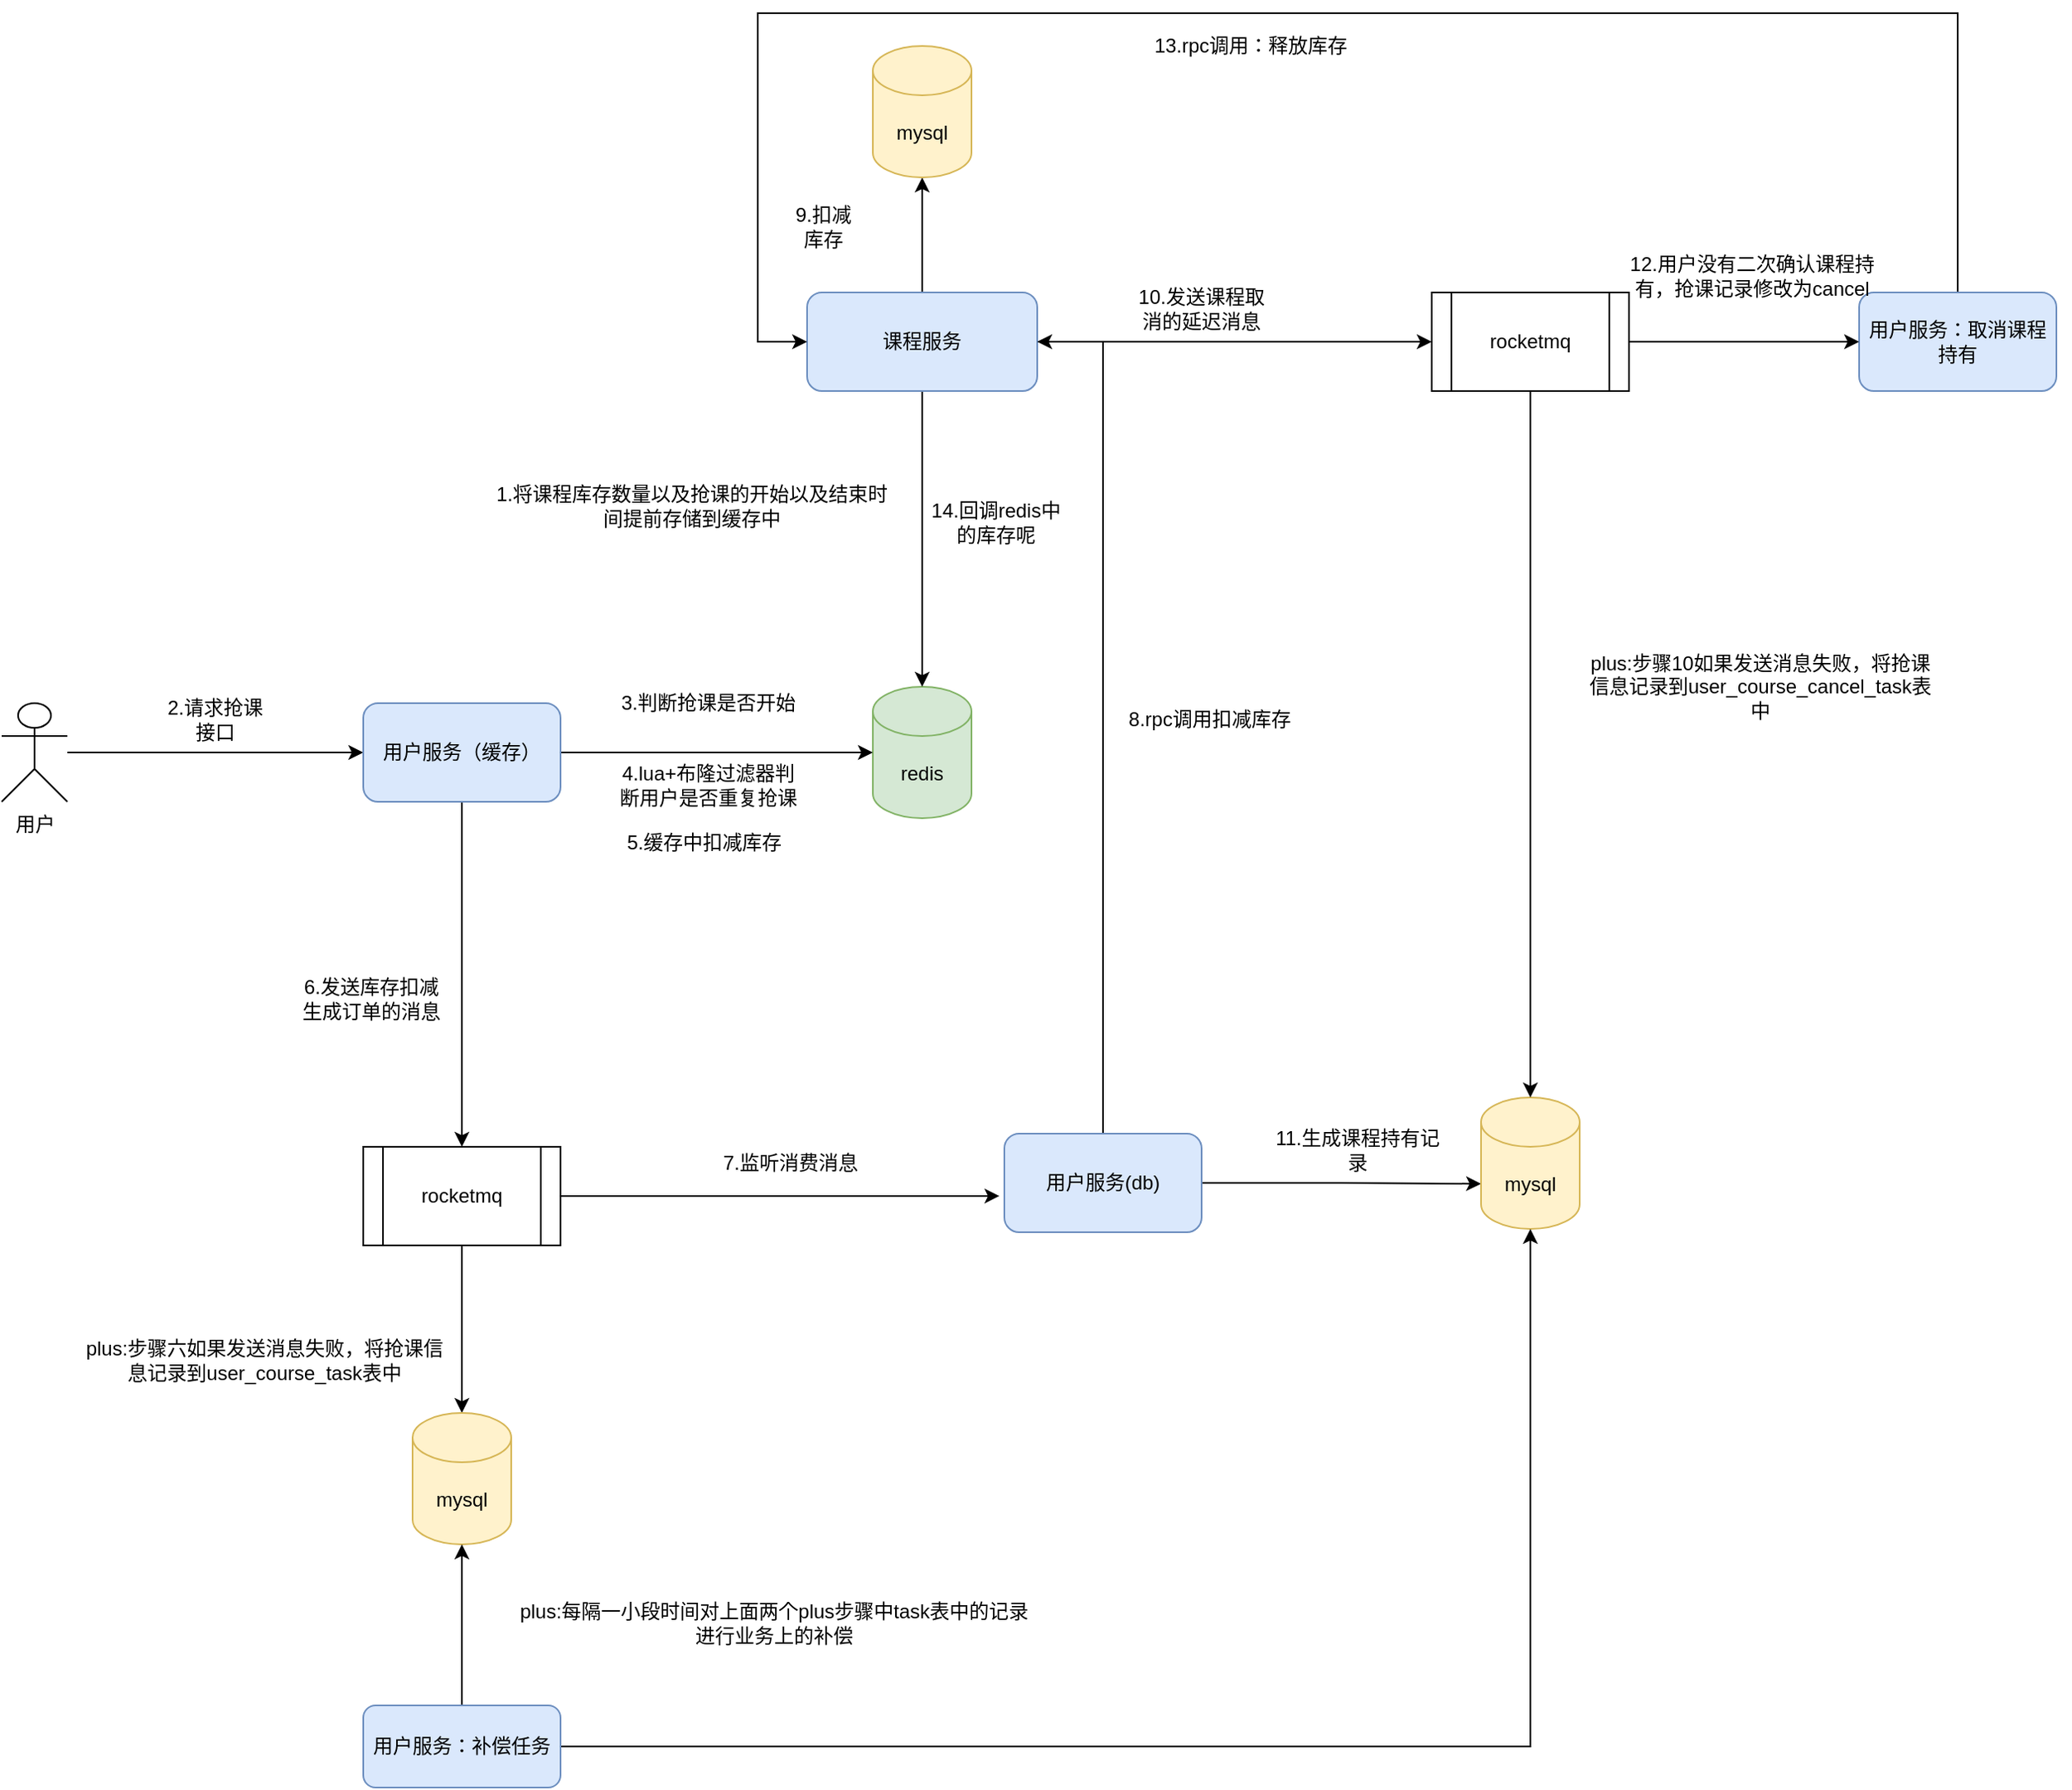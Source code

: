 <mxfile version="14.6.12" type="github">
  <diagram id="kXIEVZA1hbExhX5Ozc5R" name="Page-1">
    <mxGraphModel dx="1422" dy="794" grid="1" gridSize="10" guides="1" tooltips="1" connect="1" arrows="1" fold="1" page="1" pageScale="1" pageWidth="1169" pageHeight="1654" math="0" shadow="0">
      <root>
        <mxCell id="0" />
        <mxCell id="1" parent="0" />
        <mxCell id="2bao1KNZBaHZsBBibMB4-11" style="edgeStyle=orthogonalEdgeStyle;rounded=0;orthogonalLoop=1;jettySize=auto;html=1;" parent="1" source="Q6ypxZt8FOQjwD9Kqvpz-1" target="2bao1KNZBaHZsBBibMB4-10" edge="1">
          <mxGeometry relative="1" as="geometry" />
        </mxCell>
        <mxCell id="Q6ypxZt8FOQjwD9Kqvpz-1" value="用户" style="shape=umlActor;verticalLabelPosition=bottom;verticalAlign=top;html=1;outlineConnect=0;" parent="1" vertex="1">
          <mxGeometry x="150" y="570" width="40" height="60" as="geometry" />
        </mxCell>
        <mxCell id="Q6ypxZt8FOQjwD9Kqvpz-2" value="redis" style="shape=cylinder3;whiteSpace=wrap;html=1;boundedLbl=1;backgroundOutline=1;size=15;fillColor=#d5e8d4;strokeColor=#82b366;" parent="1" vertex="1">
          <mxGeometry x="680" y="560" width="60" height="80" as="geometry" />
        </mxCell>
        <mxCell id="2bao1KNZBaHZsBBibMB4-15" style="edgeStyle=orthogonalEdgeStyle;rounded=0;orthogonalLoop=1;jettySize=auto;html=1;entryX=0.5;entryY=0;entryDx=0;entryDy=0;entryPerimeter=0;" parent="1" source="2bao1KNZBaHZsBBibMB4-2" target="Q6ypxZt8FOQjwD9Kqvpz-2" edge="1">
          <mxGeometry relative="1" as="geometry" />
        </mxCell>
        <mxCell id="2bao1KNZBaHZsBBibMB4-35" style="edgeStyle=orthogonalEdgeStyle;rounded=0;orthogonalLoop=1;jettySize=auto;html=1;" parent="1" source="2bao1KNZBaHZsBBibMB4-2" target="2bao1KNZBaHZsBBibMB4-34" edge="1">
          <mxGeometry relative="1" as="geometry" />
        </mxCell>
        <mxCell id="ttUImaUG-qOcMs-I1aNu-3" style="edgeStyle=orthogonalEdgeStyle;rounded=0;orthogonalLoop=1;jettySize=auto;html=1;entryX=0;entryY=0.5;entryDx=0;entryDy=0;" parent="1" source="2bao1KNZBaHZsBBibMB4-2" target="ttUImaUG-qOcMs-I1aNu-2" edge="1">
          <mxGeometry relative="1" as="geometry" />
        </mxCell>
        <mxCell id="2bao1KNZBaHZsBBibMB4-2" value="课程服务" style="rounded=1;whiteSpace=wrap;html=1;fillColor=#dae8fc;strokeColor=#6c8ebf;" parent="1" vertex="1">
          <mxGeometry x="640" y="320" width="140" height="60" as="geometry" />
        </mxCell>
        <mxCell id="2bao1KNZBaHZsBBibMB4-9" value="1.将课程库存数量以及抢课的开始以及结束时间提前存储到缓存中" style="text;html=1;strokeColor=none;fillColor=none;align=center;verticalAlign=middle;whiteSpace=wrap;rounded=0;" parent="1" vertex="1">
          <mxGeometry x="450" y="420" width="240" height="60" as="geometry" />
        </mxCell>
        <mxCell id="2bao1KNZBaHZsBBibMB4-13" style="edgeStyle=orthogonalEdgeStyle;rounded=0;orthogonalLoop=1;jettySize=auto;html=1;" parent="1" source="2bao1KNZBaHZsBBibMB4-10" target="Q6ypxZt8FOQjwD9Kqvpz-2" edge="1">
          <mxGeometry relative="1" as="geometry" />
        </mxCell>
        <mxCell id="2bao1KNZBaHZsBBibMB4-20" style="edgeStyle=orthogonalEdgeStyle;rounded=0;orthogonalLoop=1;jettySize=auto;html=1;entryX=0.5;entryY=0;entryDx=0;entryDy=0;" parent="1" source="2bao1KNZBaHZsBBibMB4-10" target="2bao1KNZBaHZsBBibMB4-19" edge="1">
          <mxGeometry relative="1" as="geometry" />
        </mxCell>
        <mxCell id="2bao1KNZBaHZsBBibMB4-10" value="用户服务（缓存）" style="rounded=1;whiteSpace=wrap;html=1;fillColor=#dae8fc;strokeColor=#6c8ebf;" parent="1" vertex="1">
          <mxGeometry x="370" y="570" width="120" height="60" as="geometry" />
        </mxCell>
        <mxCell id="2bao1KNZBaHZsBBibMB4-12" value="2.请求抢课接口" style="text;html=1;strokeColor=none;fillColor=none;align=center;verticalAlign=middle;whiteSpace=wrap;rounded=0;" parent="1" vertex="1">
          <mxGeometry x="250" y="570" width="60" height="20" as="geometry" />
        </mxCell>
        <mxCell id="2bao1KNZBaHZsBBibMB4-14" value="3.判断抢课是否开始" style="text;html=1;strokeColor=none;fillColor=none;align=center;verticalAlign=middle;whiteSpace=wrap;rounded=0;" parent="1" vertex="1">
          <mxGeometry x="520" y="560" width="120" height="20" as="geometry" />
        </mxCell>
        <mxCell id="2bao1KNZBaHZsBBibMB4-17" value="4.lua+布隆过滤器判断用户是否重复抢课" style="text;html=1;strokeColor=none;fillColor=none;align=center;verticalAlign=middle;whiteSpace=wrap;rounded=0;" parent="1" vertex="1">
          <mxGeometry x="525" y="610" width="110" height="20" as="geometry" />
        </mxCell>
        <mxCell id="2bao1KNZBaHZsBBibMB4-18" value="5.缓存中扣减库存" style="text;html=1;strokeColor=none;fillColor=none;align=center;verticalAlign=middle;whiteSpace=wrap;rounded=0;" parent="1" vertex="1">
          <mxGeometry x="525" y="640" width="105" height="30" as="geometry" />
        </mxCell>
        <mxCell id="2bao1KNZBaHZsBBibMB4-26" style="edgeStyle=orthogonalEdgeStyle;rounded=0;orthogonalLoop=1;jettySize=auto;html=1;entryX=-0.025;entryY=0.633;entryDx=0;entryDy=0;entryPerimeter=0;" parent="1" source="2bao1KNZBaHZsBBibMB4-19" target="2bao1KNZBaHZsBBibMB4-24" edge="1">
          <mxGeometry relative="1" as="geometry" />
        </mxCell>
        <mxCell id="2bao1KNZBaHZsBBibMB4-40" style="edgeStyle=orthogonalEdgeStyle;rounded=0;orthogonalLoop=1;jettySize=auto;html=1;exitX=0.5;exitY=1;exitDx=0;exitDy=0;" parent="1" source="2bao1KNZBaHZsBBibMB4-19" target="2bao1KNZBaHZsBBibMB4-39" edge="1">
          <mxGeometry relative="1" as="geometry" />
        </mxCell>
        <mxCell id="2bao1KNZBaHZsBBibMB4-19" value="rocketmq" style="shape=process;whiteSpace=wrap;html=1;backgroundOutline=1;" parent="1" vertex="1">
          <mxGeometry x="370" y="840" width="120" height="60" as="geometry" />
        </mxCell>
        <mxCell id="2bao1KNZBaHZsBBibMB4-21" value="6.发送库存扣减生成订单的消息" style="text;html=1;strokeColor=none;fillColor=none;align=center;verticalAlign=middle;whiteSpace=wrap;rounded=0;" parent="1" vertex="1">
          <mxGeometry x="330" y="740" width="90" height="20" as="geometry" />
        </mxCell>
        <mxCell id="2bao1KNZBaHZsBBibMB4-23" value="7.监听消费消息" style="text;html=1;strokeColor=none;fillColor=none;align=center;verticalAlign=middle;whiteSpace=wrap;rounded=0;" parent="1" vertex="1">
          <mxGeometry x="580" y="840" width="100" height="20" as="geometry" />
        </mxCell>
        <mxCell id="2bao1KNZBaHZsBBibMB4-28" style="edgeStyle=orthogonalEdgeStyle;rounded=0;orthogonalLoop=1;jettySize=auto;html=1;entryX=1;entryY=0.5;entryDx=0;entryDy=0;" parent="1" source="2bao1KNZBaHZsBBibMB4-24" target="2bao1KNZBaHZsBBibMB4-2" edge="1">
          <mxGeometry relative="1" as="geometry" />
        </mxCell>
        <mxCell id="2bao1KNZBaHZsBBibMB4-31" style="edgeStyle=orthogonalEdgeStyle;rounded=0;orthogonalLoop=1;jettySize=auto;html=1;entryX=0;entryY=0;entryDx=0;entryDy=52.5;entryPerimeter=0;" parent="1" source="2bao1KNZBaHZsBBibMB4-24" target="2bao1KNZBaHZsBBibMB4-30" edge="1">
          <mxGeometry relative="1" as="geometry" />
        </mxCell>
        <mxCell id="2bao1KNZBaHZsBBibMB4-24" value="用户服务(db)" style="rounded=1;whiteSpace=wrap;html=1;fillColor=#dae8fc;strokeColor=#6c8ebf;" parent="1" vertex="1">
          <mxGeometry x="760" y="832" width="120" height="60" as="geometry" />
        </mxCell>
        <mxCell id="2bao1KNZBaHZsBBibMB4-29" value="8.rpc调用扣减库存" style="text;html=1;strokeColor=none;fillColor=none;align=center;verticalAlign=middle;whiteSpace=wrap;rounded=0;" parent="1" vertex="1">
          <mxGeometry x="830" y="570" width="110" height="20" as="geometry" />
        </mxCell>
        <mxCell id="2bao1KNZBaHZsBBibMB4-30" value="mysql" style="shape=cylinder3;whiteSpace=wrap;html=1;boundedLbl=1;backgroundOutline=1;size=15;fillColor=#fff2cc;strokeColor=#d6b656;" parent="1" vertex="1">
          <mxGeometry x="1050" y="810" width="60" height="80" as="geometry" />
        </mxCell>
        <mxCell id="2bao1KNZBaHZsBBibMB4-32" value="11.生成课程持有记录" style="text;html=1;strokeColor=none;fillColor=none;align=center;verticalAlign=middle;whiteSpace=wrap;rounded=0;" parent="1" vertex="1">
          <mxGeometry x="920" y="832" width="110" height="20" as="geometry" />
        </mxCell>
        <mxCell id="2bao1KNZBaHZsBBibMB4-34" value="mysql" style="shape=cylinder3;whiteSpace=wrap;html=1;boundedLbl=1;backgroundOutline=1;size=15;fillColor=#fff2cc;strokeColor=#d6b656;" parent="1" vertex="1">
          <mxGeometry x="680" y="170" width="60" height="80" as="geometry" />
        </mxCell>
        <mxCell id="2bao1KNZBaHZsBBibMB4-36" value="9.扣减库存" style="text;html=1;strokeColor=none;fillColor=none;align=center;verticalAlign=middle;whiteSpace=wrap;rounded=0;" parent="1" vertex="1">
          <mxGeometry x="630" y="270" width="40" height="20" as="geometry" />
        </mxCell>
        <mxCell id="2bao1KNZBaHZsBBibMB4-39" value="mysql" style="shape=cylinder3;whiteSpace=wrap;html=1;boundedLbl=1;backgroundOutline=1;size=15;fillColor=#fff2cc;strokeColor=#d6b656;" parent="1" vertex="1">
          <mxGeometry x="400" y="1002" width="60" height="80" as="geometry" />
        </mxCell>
        <mxCell id="2bao1KNZBaHZsBBibMB4-41" value="plus:步骤六如果发送消息失败，将抢课信息记录到user_course_task表中" style="text;html=1;strokeColor=none;fillColor=none;align=center;verticalAlign=middle;whiteSpace=wrap;rounded=0;" parent="1" vertex="1">
          <mxGeometry x="200" y="960" width="220" height="20" as="geometry" />
        </mxCell>
        <mxCell id="2bao1KNZBaHZsBBibMB4-48" style="edgeStyle=orthogonalEdgeStyle;rounded=0;orthogonalLoop=1;jettySize=auto;html=1;exitX=1;exitY=0.5;exitDx=0;exitDy=0;" parent="1" source="2bao1KNZBaHZsBBibMB4-45" edge="1">
          <mxGeometry relative="1" as="geometry">
            <mxPoint x="640" y="350" as="targetPoint" />
            <Array as="points">
              <mxPoint x="1340" y="350" />
              <mxPoint x="1340" y="150" />
              <mxPoint x="610" y="150" />
              <mxPoint x="610" y="350" />
            </Array>
          </mxGeometry>
        </mxCell>
        <mxCell id="2bao1KNZBaHZsBBibMB4-45" value="用户服务：取消课程持有" style="rounded=1;whiteSpace=wrap;html=1;fillColor=#dae8fc;strokeColor=#6c8ebf;" parent="1" vertex="1">
          <mxGeometry x="1280" y="320" width="120" height="60" as="geometry" />
        </mxCell>
        <mxCell id="2bao1KNZBaHZsBBibMB4-49" value="13.rpc调用：释放库存" style="text;html=1;strokeColor=none;fillColor=none;align=center;verticalAlign=middle;whiteSpace=wrap;rounded=0;" parent="1" vertex="1">
          <mxGeometry x="840" y="160" width="140" height="20" as="geometry" />
        </mxCell>
        <mxCell id="2bao1KNZBaHZsBBibMB4-51" value="plus:步骤10如果发送消息失败，将抢课信息记录到user_course_cancel_task表中" style="text;html=1;strokeColor=none;fillColor=none;align=center;verticalAlign=middle;whiteSpace=wrap;rounded=0;" parent="1" vertex="1">
          <mxGeometry x="1110" y="550" width="220" height="20" as="geometry" />
        </mxCell>
        <mxCell id="2bao1KNZBaHZsBBibMB4-54" style="edgeStyle=orthogonalEdgeStyle;rounded=0;orthogonalLoop=1;jettySize=auto;html=1;" parent="1" source="2bao1KNZBaHZsBBibMB4-52" target="2bao1KNZBaHZsBBibMB4-39" edge="1">
          <mxGeometry relative="1" as="geometry" />
        </mxCell>
        <mxCell id="ttUImaUG-qOcMs-I1aNu-8" style="edgeStyle=orthogonalEdgeStyle;rounded=0;orthogonalLoop=1;jettySize=auto;html=1;entryX=0.5;entryY=1;entryDx=0;entryDy=0;entryPerimeter=0;" parent="1" source="2bao1KNZBaHZsBBibMB4-52" target="2bao1KNZBaHZsBBibMB4-30" edge="1">
          <mxGeometry relative="1" as="geometry" />
        </mxCell>
        <mxCell id="2bao1KNZBaHZsBBibMB4-52" value="用户服务：补偿任务" style="rounded=1;whiteSpace=wrap;html=1;fillColor=#dae8fc;strokeColor=#6c8ebf;" parent="1" vertex="1">
          <mxGeometry x="370" y="1180" width="120" height="50" as="geometry" />
        </mxCell>
        <mxCell id="2bao1KNZBaHZsBBibMB4-55" value="plus:每隔一小段时间对上面两个plus步骤中task表中的记录进行业务上的补偿" style="text;html=1;strokeColor=none;fillColor=none;align=center;verticalAlign=middle;whiteSpace=wrap;rounded=0;" parent="1" vertex="1">
          <mxGeometry x="460" y="1120" width="320" height="20" as="geometry" />
        </mxCell>
        <mxCell id="ttUImaUG-qOcMs-I1aNu-1" value="14.回调redis中的库存呢" style="text;html=1;strokeColor=none;fillColor=none;align=center;verticalAlign=middle;whiteSpace=wrap;rounded=0;" parent="1" vertex="1">
          <mxGeometry x="710" y="450" width="90" height="20" as="geometry" />
        </mxCell>
        <mxCell id="ttUImaUG-qOcMs-I1aNu-5" style="edgeStyle=orthogonalEdgeStyle;rounded=0;orthogonalLoop=1;jettySize=auto;html=1;entryX=0;entryY=0.5;entryDx=0;entryDy=0;" parent="1" source="ttUImaUG-qOcMs-I1aNu-2" target="2bao1KNZBaHZsBBibMB4-45" edge="1">
          <mxGeometry relative="1" as="geometry" />
        </mxCell>
        <mxCell id="ttUImaUG-qOcMs-I1aNu-7" style="edgeStyle=orthogonalEdgeStyle;rounded=0;orthogonalLoop=1;jettySize=auto;html=1;entryX=0.5;entryY=0;entryDx=0;entryDy=0;entryPerimeter=0;" parent="1" source="ttUImaUG-qOcMs-I1aNu-2" target="2bao1KNZBaHZsBBibMB4-30" edge="1">
          <mxGeometry relative="1" as="geometry" />
        </mxCell>
        <mxCell id="ttUImaUG-qOcMs-I1aNu-2" value="rocketmq" style="shape=process;whiteSpace=wrap;html=1;backgroundOutline=1;" parent="1" vertex="1">
          <mxGeometry x="1020" y="320" width="120" height="60" as="geometry" />
        </mxCell>
        <mxCell id="ttUImaUG-qOcMs-I1aNu-4" value="10.发送课程取消的延迟消息" style="text;html=1;strokeColor=none;fillColor=none;align=center;verticalAlign=middle;whiteSpace=wrap;rounded=0;" parent="1" vertex="1">
          <mxGeometry x="840" y="320" width="80" height="20" as="geometry" />
        </mxCell>
        <mxCell id="ttUImaUG-qOcMs-I1aNu-6" value="12.用户没有二次确认课程持有，抢课记录修改为cancel" style="text;html=1;strokeColor=none;fillColor=none;align=center;verticalAlign=middle;whiteSpace=wrap;rounded=0;" parent="1" vertex="1">
          <mxGeometry x="1130" y="300" width="170" height="20" as="geometry" />
        </mxCell>
      </root>
    </mxGraphModel>
  </diagram>
</mxfile>
